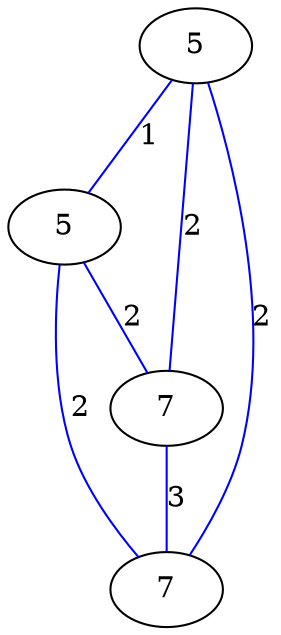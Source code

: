 graph G {
	0 [label="5"];
	1 [label="5"];
	2 [label="7"];
	3 [label="7"];
	0 -- 1 [label="1", color=blue];
	0 -- 2 [label="2", color=blue];
	0 -- 3 [label="2", color=blue];
	1 -- 2 [label="2", color=blue];
	1 -- 3 [label="2", color=blue];
	2 -- 3 [label="3", color=blue];
}